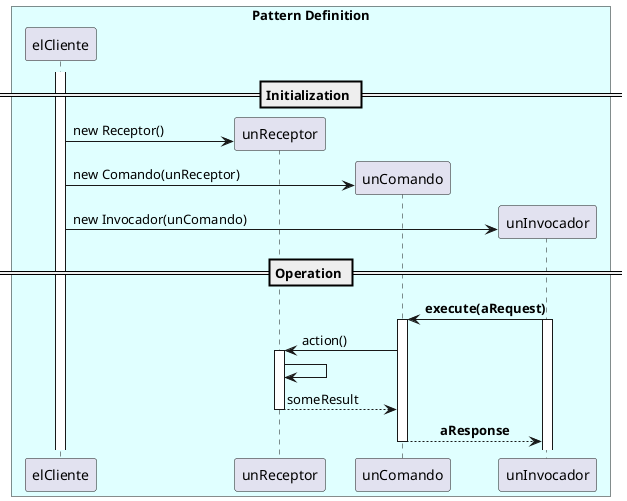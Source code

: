 @startuml SEQ_command_def_req_resp
'title Sequence Diagram Command Pattern
skinparam BoxPadding 10
skinparam ParticipantPadding 10

box "Pattern Definition" #LightCyan
    participant elCliente
    participant unReceptor
    participant unComando
    participant unInvocador
end box

activate elCliente 
== Initialization ==
create unReceptor
elCliente -> unReceptor: new Receptor() \t\t
create unComando
elCliente -> unComando: new Comando(unReceptor)
create unInvocador
elCliente -> unInvocador: new Invocador(unComando)
== Operation ==

unInvocador -> unComando: <b>execute(aRequest)</b>
activate unInvocador
activate unComando
unComando -> unReceptor: action()
activate unReceptor
unReceptor -> unReceptor
unReceptor --> unComando: someResult
deactivate unReceptor
unComando --> unInvocador: \t <b>aResponse</b>
deactivate unComando

@enduml